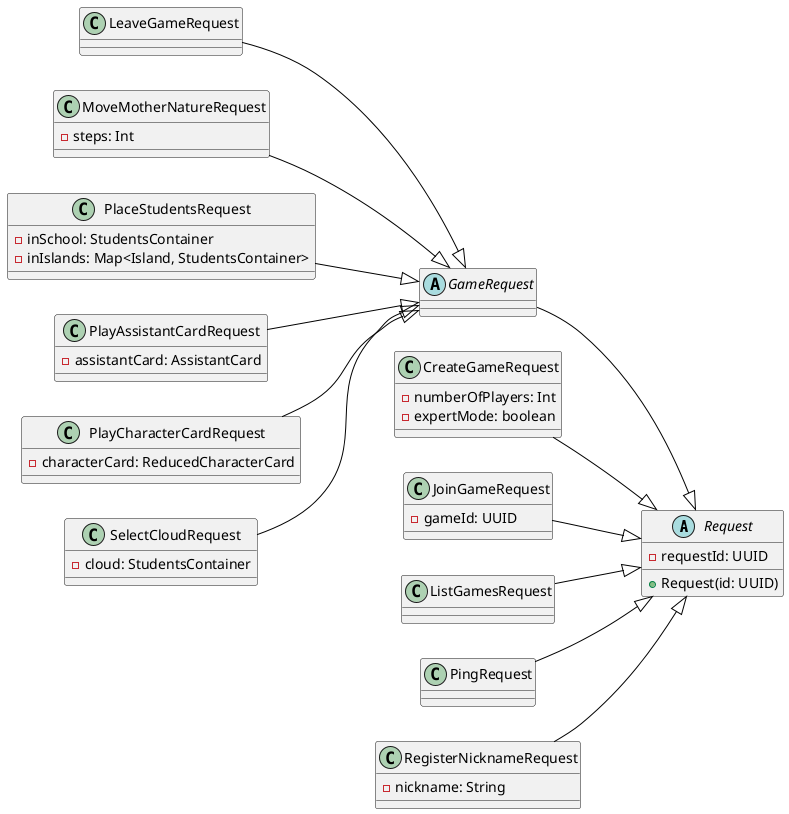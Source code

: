@startuml
left to right direction

abstract class Request {
    -requestId: UUID
    +Request(id: UUID)
}
abstract class GameRequest
class CreateGameRequest {
    -numberOfPlayers: Int
    -expertMode: boolean
}
class JoinGameRequest {
    -gameId: UUID
}
class LeaveGameRequest
class ListGamesRequest
class MoveMotherNatureRequest {
    -steps: Int
}
class PingRequest
class PlaceStudentsRequest{
    -inSchool: StudentsContainer
    -inIslands: Map<Island, StudentsContainer>
}
class PlayAssistantCardRequest {
    -assistantCard: AssistantCard
}
class PlayCharacterCardRequest {
    -characterCard: ReducedCharacterCard
}
class RegisterNicknameRequest {
    -nickname: String
}
class SelectCloudRequest {
    -cloud: StudentsContainer
}

CreateGameRequest         -[#000000,plain]-^  Request                  
GameRequest               -[#000000,plain]-^  Request                  
JoinGameRequest           -[#000000,plain]-^  Request                  
LeaveGameRequest          -[#000000,plain]-^  GameRequest              
ListGamesRequest          -[#000000,plain]-^  Request                  
MoveMotherNatureRequest   -[#000000,plain]-^  GameRequest              
PingRequest               -[#000000,plain]-^  Request                  
PlaceStudentsRequest      -[#000000,plain]-^  GameRequest              
PlayAssistantCardRequest  -[#000000,plain]-^  GameRequest              
PlayCharacterCardRequest  -[#000000,plain]-^  GameRequest              
RegisterNicknameRequest   -[#000000,plain]-^  Request                  
SelectCloudRequest        -[#000000,plain]-^  GameRequest

@enduml